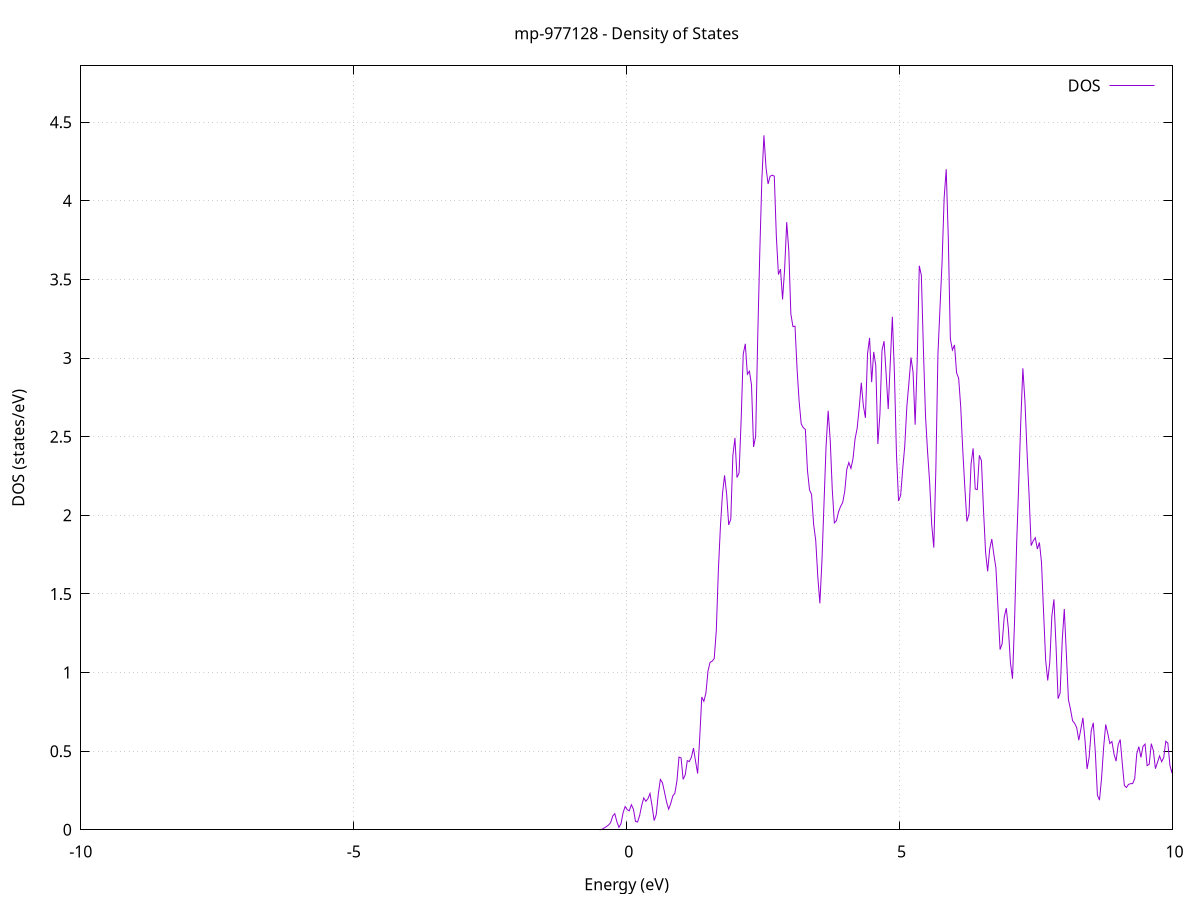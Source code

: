set title 'mp-977128 - Density of States'
set xlabel 'Energy (eV)'
set ylabel 'DOS (states/eV)'
set grid
set xrange [-10:10]
set yrange [0:4.858]
set xzeroaxis lt -1
set terminal png size 800,600
set output 'mp-977128_dos_gnuplot.png'
plot '-' using 1:2 with lines title 'DOS'
-40.328100 0.000000
-40.290200 0.000000
-40.252300 0.000000
-40.214300 0.000000
-40.176400 0.000000
-40.138400 0.000000
-40.100500 0.000000
-40.062500 0.000000
-40.024600 0.000000
-39.986600 0.000000
-39.948700 0.000000
-39.910700 0.000000
-39.872800 0.000000
-39.834800 0.000000
-39.796900 0.000000
-39.758900 0.000000
-39.721000 0.000000
-39.683000 0.000000
-39.645100 0.000000
-39.607100 0.000000
-39.569200 0.000000
-39.531200 0.000000
-39.493300 0.000000
-39.455300 0.000000
-39.417400 0.000000
-39.379400 0.000000
-39.341500 0.000000
-39.303600 0.000000
-39.265600 0.000000
-39.227700 0.000000
-39.189700 0.000000
-39.151800 0.000000
-39.113800 0.000000
-39.075900 0.000000
-39.037900 0.000000
-39.000000 0.000000
-38.962000 0.000000
-38.924100 0.000000
-38.886100 0.000000
-38.848200 0.000000
-38.810200 0.000000
-38.772300 0.000000
-38.734300 0.000000
-38.696400 0.000000
-38.658400 0.000000
-38.620500 0.000000
-38.582500 0.000000
-38.544600 0.000000
-38.506600 0.000000
-38.468700 0.000000
-38.430800 0.000000
-38.392800 0.000000
-38.354900 0.000000
-38.316900 0.000000
-38.279000 0.000000
-38.241000 0.000000
-38.203100 0.000000
-38.165100 0.000000
-38.127200 0.000000
-38.089200 0.000000
-38.051300 0.000000
-38.013300 0.000000
-37.975400 0.000000
-37.937400 0.000000
-37.899500 0.000000
-37.861500 0.000000
-37.823600 0.000000
-37.785600 0.000000
-37.747700 0.000000
-37.709700 0.000000
-37.671800 0.000000
-37.633800 0.000000
-37.595900 0.000000
-37.557900 0.000000
-37.520000 0.000000
-37.482100 0.000000
-37.444100 0.000000
-37.406200 0.000000
-37.368200 0.000000
-37.330300 0.000000
-37.292300 0.000000
-37.254400 0.000000
-37.216400 0.000000
-37.178500 0.000000
-37.140500 0.000000
-37.102600 0.000000
-37.064600 0.000000
-37.026700 0.000000
-36.988700 0.001200
-36.950800 0.039000
-36.912800 0.479600
-36.874900 2.514500
-36.836900 6.184300
-36.799000 7.840000
-36.761000 5.679000
-36.723100 2.653600
-36.685100 0.907100
-36.647200 0.980900
-36.609200 3.441600
-36.571300 7.719800
-36.533400 12.198600
-36.495400 14.821200
-36.457500 12.852900
-36.419500 10.636300
-36.381600 12.123600
-36.343600 12.743700
-36.305700 10.591800
-36.267700 9.021500
-36.229800 10.992700
-36.191800 16.582600
-36.153900 21.667100
-36.115900 22.594900
-36.078000 18.587000
-36.040000 10.055700
-36.002100 2.870000
-35.964100 0.367500
-35.926200 0.018900
-35.888200 0.000400
-35.850300 0.000000
-35.812300 0.000000
-35.774400 0.000000
-35.736400 0.000000
-35.698500 0.000000
-35.660600 0.000000
-35.622600 0.000000
-35.584700 0.000000
-35.546700 0.000000
-35.508800 0.000000
-35.470800 0.000000
-35.432900 0.000000
-35.394900 0.000000
-35.357000 0.000000
-35.319000 0.000000
-35.281100 0.000000
-35.243100 0.000000
-35.205200 0.000000
-35.167200 0.000000
-35.129300 0.000000
-35.091300 0.000000
-35.053400 0.000000
-35.015400 0.000000
-34.977500 0.000000
-34.939500 0.000000
-34.901600 0.000000
-34.863600 0.000000
-34.825700 0.000000
-34.787700 0.000000
-34.749800 0.000000
-34.711900 0.000000
-34.673900 0.000000
-34.636000 0.000000
-34.598000 0.000000
-34.560100 0.000000
-34.522100 0.000000
-34.484200 0.000000
-34.446200 0.000000
-34.408300 0.000000
-34.370300 0.000000
-34.332400 0.000000
-34.294400 0.000000
-34.256500 0.000000
-34.218500 0.000000
-34.180600 0.000000
-34.142600 0.000000
-34.104700 0.000000
-34.066700 0.000000
-34.028800 0.000000
-33.990800 0.000000
-33.952900 0.000000
-33.914900 0.000000
-33.877000 0.000000
-33.839000 0.000000
-33.801100 0.000000
-33.763200 0.000000
-33.725200 0.000000
-33.687300 0.000000
-33.649300 0.000000
-33.611400 0.000000
-33.573400 0.000000
-33.535500 0.000000
-33.497500 0.000000
-33.459600 0.000000
-33.421600 0.000000
-33.383700 0.000000
-33.345700 0.000000
-33.307800 0.000000
-33.269800 0.000000
-33.231900 0.000000
-33.193900 0.000000
-33.156000 0.000000
-33.118000 0.000000
-33.080100 0.000000
-33.042100 0.000000
-33.004200 0.000000
-32.966200 0.000000
-32.928300 0.000000
-32.890400 0.000000
-32.852400 0.000000
-32.814500 0.000000
-32.776500 0.000000
-32.738600 0.000000
-32.700600 0.000000
-32.662700 0.000000
-32.624700 0.000000
-32.586800 0.000000
-32.548800 0.000000
-32.510900 0.000000
-32.472900 0.000000
-32.435000 0.000000
-32.397000 0.000000
-32.359100 0.000000
-32.321100 0.000000
-32.283200 0.000000
-32.245200 0.000000
-32.207300 0.000000
-32.169300 0.000000
-32.131400 0.000000
-32.093400 0.000000
-32.055500 0.000000
-32.017500 0.000000
-31.979600 0.000000
-31.941700 0.000000
-31.903700 0.000000
-31.865800 0.000000
-31.827800 0.000000
-31.789900 0.000000
-31.751900 0.000000
-31.714000 0.000000
-31.676000 0.000000
-31.638100 0.000000
-31.600100 0.000000
-31.562200 0.000000
-31.524200 0.000000
-31.486300 0.000000
-31.448300 0.000000
-31.410400 0.000000
-31.372400 0.000000
-31.334500 0.000000
-31.296500 0.000000
-31.258600 0.000000
-31.220600 0.000000
-31.182700 0.000000
-31.144700 0.000000
-31.106800 0.000000
-31.068900 0.000000
-31.030900 0.000000
-30.993000 0.000000
-30.955000 0.000000
-30.917100 0.000000
-30.879100 0.000000
-30.841200 0.000000
-30.803200 0.000000
-30.765300 0.000000
-30.727300 0.000000
-30.689400 0.000000
-30.651400 0.000000
-30.613500 0.000000
-30.575500 0.000000
-30.537600 0.000000
-30.499600 0.000000
-30.461700 0.000000
-30.423700 0.000000
-30.385800 0.000000
-30.347800 0.000000
-30.309900 0.000000
-30.271900 0.000000
-30.234000 0.000000
-30.196000 0.000000
-30.158100 0.000000
-30.120200 0.000000
-30.082200 0.000000
-30.044300 0.000000
-30.006300 0.000000
-29.968400 0.000000
-29.930400 0.000000
-29.892500 0.000000
-29.854500 0.000000
-29.816600 0.000000
-29.778600 0.000000
-29.740700 0.000000
-29.702700 0.000000
-29.664800 0.000000
-29.626800 0.000000
-29.588900 0.000000
-29.550900 0.000000
-29.513000 0.000000
-29.475000 0.000000
-29.437100 0.000000
-29.399100 0.000000
-29.361200 0.000000
-29.323200 0.000000
-29.285300 0.000000
-29.247300 0.000000
-29.209400 0.000000
-29.171500 0.000000
-29.133500 0.000000
-29.095600 0.000000
-29.057600 0.000000
-29.019700 0.000000
-28.981700 0.000000
-28.943800 0.000000
-28.905800 0.000000
-28.867900 0.000000
-28.829900 0.000000
-28.792000 0.000000
-28.754000 0.000000
-28.716100 0.000000
-28.678100 0.000000
-28.640200 0.000000
-28.602200 0.000000
-28.564300 0.000000
-28.526300 0.000000
-28.488400 0.000000
-28.450400 0.000000
-28.412500 0.000000
-28.374500 0.000000
-28.336600 0.000000
-28.298700 0.000000
-28.260700 0.000000
-28.222800 0.000000
-28.184800 0.000000
-28.146900 0.000000
-28.108900 0.000000
-28.071000 0.000000
-28.033000 0.000000
-27.995100 0.000000
-27.957100 0.000000
-27.919200 0.000000
-27.881200 0.000000
-27.843300 0.000000
-27.805300 0.000000
-27.767400 0.000000
-27.729400 0.000000
-27.691500 0.000000
-27.653500 0.000000
-27.615600 0.000000
-27.577600 0.000000
-27.539700 0.000000
-27.501700 0.000000
-27.463800 0.000000
-27.425800 0.000000
-27.387900 0.000000
-27.350000 0.000000
-27.312000 0.000000
-27.274100 0.000000
-27.236100 0.000000
-27.198200 0.000000
-27.160200 0.000000
-27.122300 0.000000
-27.084300 0.000000
-27.046400 0.000000
-27.008400 0.000000
-26.970500 0.000000
-26.932500 0.000000
-26.894600 0.000000
-26.856600 0.000000
-26.818700 0.000000
-26.780700 0.000000
-26.742800 0.000000
-26.704800 0.000000
-26.666900 0.000000
-26.628900 0.000000
-26.591000 0.000000
-26.553000 0.000000
-26.515100 0.000000
-26.477100 0.000000
-26.439200 0.000000
-26.401300 0.000000
-26.363300 0.000000
-26.325400 0.000000
-26.287400 0.000000
-26.249500 0.000000
-26.211500 0.000000
-26.173600 0.000000
-26.135600 0.000000
-26.097700 0.000000
-26.059700 0.000000
-26.021800 0.000000
-25.983800 0.000000
-25.945900 0.000000
-25.907900 0.000000
-25.870000 0.000000
-25.832000 0.000000
-25.794100 0.000000
-25.756100 0.000000
-25.718200 0.000000
-25.680200 0.000000
-25.642300 0.000000
-25.604300 0.000000
-25.566400 0.000000
-25.528500 0.000000
-25.490500 0.000000
-25.452600 0.000000
-25.414600 0.000000
-25.376700 0.000000
-25.338700 0.000000
-25.300800 0.000000
-25.262800 0.000000
-25.224900 0.000000
-25.186900 0.000000
-25.149000 0.000000
-25.111000 0.000000
-25.073100 0.000000
-25.035100 0.000000
-24.997200 0.000000
-24.959200 0.000000
-24.921300 0.000000
-24.883300 0.000000
-24.845400 0.000000
-24.807400 0.000000
-24.769500 0.000000
-24.731500 0.000000
-24.693600 0.000000
-24.655600 0.000000
-24.617700 0.000000
-24.579800 0.000000
-24.541800 0.000000
-24.503900 0.000000
-24.465900 0.000000
-24.428000 0.000000
-24.390000 0.000000
-24.352100 0.000000
-24.314100 0.000000
-24.276200 0.000000
-24.238200 0.000000
-24.200300 0.000000
-24.162300 0.000000
-24.124400 0.000000
-24.086400 0.000000
-24.048500 0.000000
-24.010500 0.000000
-23.972600 0.000000
-23.934600 0.000000
-23.896700 0.000000
-23.858700 0.000000
-23.820800 0.000000
-23.782800 0.000000
-23.744900 0.000000
-23.706900 0.000000
-23.669000 0.000000
-23.631100 0.000000
-23.593100 0.000000
-23.555200 0.000000
-23.517200 0.000000
-23.479300 0.000000
-23.441300 0.000000
-23.403400 0.000000
-23.365400 0.000000
-23.327500 0.000000
-23.289500 0.000000
-23.251600 0.000000
-23.213600 0.000000
-23.175700 0.000000
-23.137700 0.000000
-23.099800 0.000000
-23.061800 0.000000
-23.023900 0.000000
-22.985900 0.000000
-22.948000 0.000000
-22.910000 0.000000
-22.872100 0.000000
-22.834100 0.000000
-22.796200 0.000000
-22.758300 0.000000
-22.720300 0.000000
-22.682400 0.000000
-22.644400 0.000000
-22.606500 0.000000
-22.568500 0.000000
-22.530600 0.000000
-22.492600 0.000000
-22.454700 0.000000
-22.416700 0.000000
-22.378800 0.000000
-22.340800 0.000000
-22.302900 0.000000
-22.264900 0.000000
-22.227000 0.000000
-22.189000 0.000000
-22.151100 0.000000
-22.113100 0.000000
-22.075200 0.000000
-22.037200 0.000000
-21.999300 0.000000
-21.961300 0.000000
-21.923400 0.000000
-21.885400 0.000000
-21.847500 0.000000
-21.809600 0.000000
-21.771600 0.000000
-21.733700 0.000000
-21.695700 0.000000
-21.657800 0.000000
-21.619800 0.000000
-21.581900 0.000000
-21.543900 0.000000
-21.506000 0.000000
-21.468000 0.000000
-21.430100 0.000000
-21.392100 0.000000
-21.354200 0.000000
-21.316200 0.000000
-21.278300 0.000000
-21.240300 0.000000
-21.202400 0.000000
-21.164400 0.000000
-21.126500 0.000000
-21.088500 0.000000
-21.050600 0.000000
-21.012600 0.000000
-20.974700 0.000000
-20.936700 0.000000
-20.898800 0.000000
-20.860900 0.000000
-20.822900 0.000000
-20.785000 0.000000
-20.747000 0.000000
-20.709100 0.000000
-20.671100 0.000000
-20.633200 0.000000
-20.595200 0.000000
-20.557300 0.000000
-20.519300 0.000000
-20.481400 0.000000
-20.443400 0.000000
-20.405500 0.000000
-20.367500 0.000000
-20.329600 0.000000
-20.291600 0.000000
-20.253700 0.000000
-20.215700 0.000000
-20.177800 0.000000
-20.139800 0.000000
-20.101900 0.000000
-20.063900 0.000000
-20.026000 0.000000
-19.988100 0.000000
-19.950100 0.000000
-19.912200 0.000000
-19.874200 0.000000
-19.836300 0.000000
-19.798300 0.000000
-19.760400 0.000000
-19.722400 0.000000
-19.684500 0.000000
-19.646500 0.000000
-19.608600 0.000000
-19.570600 0.000000
-19.532700 0.000000
-19.494700 0.000000
-19.456800 0.000000
-19.418800 0.000000
-19.380900 0.000000
-19.342900 0.000000
-19.305000 0.000000
-19.267000 0.000000
-19.229100 0.000000
-19.191100 0.000000
-19.153200 0.000000
-19.115200 0.000000
-19.077300 0.000000
-19.039400 0.000000
-19.001400 0.000000
-18.963500 0.000000
-18.925500 0.000000
-18.887600 0.000000
-18.849600 0.000000
-18.811700 0.000000
-18.773700 0.000000
-18.735800 0.000000
-18.697800 0.000000
-18.659900 0.000000
-18.621900 0.000000
-18.584000 0.000000
-18.546000 0.000000
-18.508100 0.000000
-18.470100 0.000000
-18.432200 0.000000
-18.394200 0.000000
-18.356300 0.000000
-18.318300 0.000000
-18.280400 0.000000
-18.242400 0.000000
-18.204500 0.000000
-18.166600 0.000000
-18.128600 0.000000
-18.090700 0.000000
-18.052700 0.000000
-18.014800 0.000000
-17.976800 0.000000
-17.938900 0.000000
-17.900900 0.000000
-17.863000 0.000000
-17.825000 0.000000
-17.787100 0.000000
-17.749100 0.000000
-17.711200 0.000000
-17.673200 0.000000
-17.635300 0.000000
-17.597300 0.000000
-17.559400 0.000000
-17.521400 0.000000
-17.483500 0.000000
-17.445500 0.000000
-17.407600 0.000000
-17.369600 0.000000
-17.331700 0.000000
-17.293700 0.000000
-17.255800 0.000000
-17.217900 0.000000
-17.179900 0.000000
-17.142000 0.000000
-17.104000 0.000000
-17.066100 0.000000
-17.028100 0.000000
-16.990200 0.000000
-16.952200 0.000000
-16.914300 0.000000
-16.876300 0.000000
-16.838400 0.000000
-16.800400 0.000000
-16.762500 0.000000
-16.724500 0.002400
-16.686600 0.111000
-16.648600 1.833900
-16.610700 11.373100
-16.572700 27.537300
-16.534800 26.545500
-16.496800 10.101300
-16.458900 1.470900
-16.420900 0.078700
-16.383000 0.001500
-16.345000 0.000000
-16.307100 0.000000
-16.269200 0.000000
-16.231200 0.000000
-16.193300 0.000000
-16.155300 0.000000
-16.117400 0.000000
-16.079400 0.000000
-16.041500 0.000000
-16.003500 0.000000
-15.965600 0.000000
-15.927600 0.000000
-15.889700 0.000000
-15.851700 0.000000
-15.813800 0.000000
-15.775800 0.000000
-15.737900 0.000000
-15.699900 0.000000
-15.662000 0.000000
-15.624000 0.000000
-15.586100 0.000000
-15.548100 0.000000
-15.510200 0.000000
-15.472200 0.000000
-15.434300 0.000000
-15.396400 0.000000
-15.358400 0.000000
-15.320500 0.000000
-15.282500 0.000000
-15.244600 0.000000
-15.206600 0.000000
-15.168700 0.000000
-15.130700 0.000000
-15.092800 0.000000
-15.054800 0.000000
-15.016900 0.000000
-14.978900 0.000000
-14.941000 0.000000
-14.903000 0.000000
-14.865100 0.000000
-14.827100 0.000000
-14.789200 0.000000
-14.751200 0.000000
-14.713300 0.000000
-14.675300 0.000000
-14.637400 0.000000
-14.599400 0.000000
-14.561500 0.000000
-14.523500 0.000000
-14.485600 0.000000
-14.447700 0.000000
-14.409700 0.000000
-14.371800 0.000000
-14.333800 0.000000
-14.295900 0.000000
-14.257900 0.000000
-14.220000 0.000000
-14.182000 0.000000
-14.144100 0.000000
-14.106100 0.000000
-14.068200 0.000000
-14.030200 0.000000
-13.992300 0.000000
-13.954300 0.000000
-13.916400 0.000000
-13.878400 0.000000
-13.840500 0.000000
-13.802500 0.000000
-13.764600 0.000000
-13.726600 0.000000
-13.688700 0.000000
-13.650700 0.000000
-13.612800 0.000000
-13.574800 0.000000
-13.536900 0.000000
-13.499000 0.000000
-13.461000 0.000000
-13.423100 0.000000
-13.385100 0.000000
-13.347200 0.000000
-13.309200 0.000000
-13.271300 0.000000
-13.233300 0.000000
-13.195400 0.000000
-13.157400 0.000000
-13.119500 0.000000
-13.081500 0.000000
-13.043600 0.000000
-13.005600 0.000000
-12.967700 0.000000
-12.929700 0.000000
-12.891800 0.000000
-12.853800 0.000000
-12.815900 0.000000
-12.777900 0.000000
-12.740000 0.000000
-12.702000 0.000000
-12.664100 0.000000
-12.626200 0.000000
-12.588200 0.000000
-12.550300 0.000000
-12.512300 0.000000
-12.474400 0.000000
-12.436400 0.000000
-12.398500 0.000000
-12.360500 0.000000
-12.322600 0.000000
-12.284600 0.000000
-12.246700 0.000000
-12.208700 0.000000
-12.170800 0.000000
-12.132800 0.000000
-12.094900 0.000000
-12.056900 0.000000
-12.019000 0.000000
-11.981000 0.000000
-11.943100 0.000000
-11.905100 0.000000
-11.867200 0.000000
-11.829200 0.000000
-11.791300 0.000000
-11.753300 0.000000
-11.715400 0.000000
-11.677500 0.000000
-11.639500 0.000000
-11.601600 0.000000
-11.563600 0.000000
-11.525700 0.000000
-11.487700 0.000000
-11.449800 0.000000
-11.411800 0.000000
-11.373900 0.000000
-11.335900 0.000000
-11.298000 0.000000
-11.260000 0.000000
-11.222100 0.000000
-11.184100 0.000000
-11.146200 0.000000
-11.108200 0.000000
-11.070300 0.000000
-11.032300 0.000000
-10.994400 0.000000
-10.956400 0.000000
-10.918500 0.000000
-10.880500 0.000000
-10.842600 0.000000
-10.804600 0.000000
-10.766700 0.000000
-10.728800 0.000000
-10.690800 0.000000
-10.652900 0.000000
-10.614900 0.000000
-10.577000 0.000000
-10.539000 0.000000
-10.501100 0.000000
-10.463100 0.000000
-10.425200 0.000000
-10.387200 0.000000
-10.349300 0.000000
-10.311300 0.000000
-10.273400 0.000000
-10.235400 0.000000
-10.197500 0.000000
-10.159500 0.000000
-10.121600 0.000000
-10.083600 0.000000
-10.045700 0.000000
-10.007700 0.000000
-9.969800 0.000000
-9.931800 0.000000
-9.893900 0.000000
-9.856000 0.000000
-9.818000 0.000000
-9.780100 0.000000
-9.742100 0.000000
-9.704200 0.000000
-9.666200 0.000000
-9.628300 0.000000
-9.590300 0.000000
-9.552400 0.000000
-9.514400 0.000000
-9.476500 0.000000
-9.438500 0.000000
-9.400600 0.000000
-9.362600 0.000000
-9.324700 0.000000
-9.286700 0.000000
-9.248800 0.000000
-9.210800 0.000000
-9.172900 0.000000
-9.134900 0.000000
-9.097000 0.000000
-9.059000 0.000000
-9.021100 0.000000
-8.983100 0.000000
-8.945200 0.000000
-8.907300 0.000000
-8.869300 0.000000
-8.831400 0.000000
-8.793400 0.000000
-8.755500 0.000000
-8.717500 0.000000
-8.679600 0.000000
-8.641600 0.000000
-8.603700 0.000000
-8.565700 0.000000
-8.527800 0.000000
-8.489800 0.000000
-8.451900 0.000000
-8.413900 0.000000
-8.376000 0.000000
-8.338000 0.000000
-8.300100 0.000000
-8.262100 0.000000
-8.224200 0.000000
-8.186200 0.000000
-8.148300 0.000000
-8.110300 0.000000
-8.072400 0.000000
-8.034400 0.000000
-7.996500 0.000000
-7.958600 0.000000
-7.920600 0.000000
-7.882700 0.000000
-7.844700 0.000000
-7.806800 0.000000
-7.768800 0.000000
-7.730900 0.000000
-7.692900 0.000000
-7.655000 0.000000
-7.617000 0.000000
-7.579100 0.000000
-7.541100 0.000000
-7.503200 0.000000
-7.465200 0.000000
-7.427300 0.000000
-7.389300 0.000000
-7.351400 0.000000
-7.313400 0.000000
-7.275500 0.000000
-7.237500 0.000000
-7.199600 0.000000
-7.161600 0.000000
-7.123700 0.000000
-7.085800 0.000000
-7.047800 0.000000
-7.009900 0.000000
-6.971900 0.000000
-6.934000 0.000000
-6.896000 0.000000
-6.858100 0.000000
-6.820100 0.000000
-6.782200 0.000000
-6.744200 0.000000
-6.706300 0.000000
-6.668300 0.000000
-6.630400 0.000000
-6.592400 0.000000
-6.554500 0.000000
-6.516500 0.000000
-6.478600 0.000000
-6.440600 0.000000
-6.402700 0.000000
-6.364700 0.000000
-6.326800 0.000000
-6.288800 0.000000
-6.250900 0.000000
-6.212900 0.000000
-6.175000 0.000000
-6.137100 0.000000
-6.099100 0.000000
-6.061200 0.000000
-6.023200 0.000000
-5.985300 0.000000
-5.947300 0.000000
-5.909400 0.000000
-5.871400 0.000000
-5.833500 0.000000
-5.795500 0.000000
-5.757600 0.000000
-5.719600 0.000000
-5.681700 0.000000
-5.643700 0.000000
-5.605800 0.000000
-5.567800 0.000000
-5.529900 0.000000
-5.491900 0.000000
-5.454000 0.000000
-5.416000 0.000000
-5.378100 0.000000
-5.340100 0.000000
-5.302200 0.000000
-5.264300 0.000000
-5.226300 0.000000
-5.188400 0.000000
-5.150400 0.000000
-5.112500 0.000000
-5.074500 0.000000
-5.036600 0.000000
-4.998600 0.000000
-4.960700 0.000000
-4.922700 0.000000
-4.884800 0.000000
-4.846800 0.000000
-4.808900 0.000000
-4.770900 0.000000
-4.733000 0.000000
-4.695000 0.000000
-4.657100 0.000000
-4.619100 0.000000
-4.581200 0.000000
-4.543200 0.000000
-4.505300 0.000000
-4.467300 0.000000
-4.429400 0.000000
-4.391400 0.000000
-4.353500 0.000000
-4.315600 0.000000
-4.277600 0.000000
-4.239700 0.000000
-4.201700 0.000000
-4.163800 0.000000
-4.125800 0.000000
-4.087900 0.000000
-4.049900 0.000000
-4.012000 0.000000
-3.974000 0.000000
-3.936100 0.000000
-3.898100 0.000000
-3.860200 0.000000
-3.822200 0.000000
-3.784300 0.000000
-3.746300 0.000000
-3.708400 0.000000
-3.670400 0.000000
-3.632500 0.000000
-3.594500 0.000000
-3.556600 0.000000
-3.518600 0.000000
-3.480700 0.000000
-3.442700 0.000000
-3.404800 0.000000
-3.366900 0.000000
-3.328900 0.000000
-3.291000 0.000000
-3.253000 0.000000
-3.215100 0.000000
-3.177100 0.000000
-3.139200 0.000000
-3.101200 0.000000
-3.063300 0.000000
-3.025300 0.000000
-2.987400 0.000000
-2.949400 0.000000
-2.911500 0.000000
-2.873500 0.000000
-2.835600 0.000000
-2.797600 0.000000
-2.759700 0.000000
-2.721700 0.000000
-2.683800 0.000000
-2.645800 0.000000
-2.607900 0.000000
-2.569900 0.000000
-2.532000 0.000000
-2.494100 0.000000
-2.456100 0.000000
-2.418200 0.000000
-2.380200 0.000000
-2.342300 0.000000
-2.304300 0.000000
-2.266400 0.000000
-2.228400 0.000000
-2.190500 0.000000
-2.152500 0.000000
-2.114600 0.000000
-2.076600 0.000000
-2.038700 0.000000
-2.000700 0.000000
-1.962800 0.000000
-1.924800 0.000000
-1.886900 0.000000
-1.848900 0.000000
-1.811000 0.000000
-1.773000 0.000000
-1.735100 0.000000
-1.697100 0.000000
-1.659200 0.000000
-1.621200 0.000000
-1.583300 0.000000
-1.545400 0.000000
-1.507400 0.000000
-1.469500 0.000000
-1.431500 0.000000
-1.393600 0.000000
-1.355600 0.000000
-1.317700 0.000000
-1.279700 0.000000
-1.241800 0.000000
-1.203800 0.000000
-1.165900 0.000000
-1.127900 0.000000
-1.090000 0.000000
-1.052000 0.000000
-1.014100 0.000000
-0.976100 0.000000
-0.938200 0.000000
-0.900200 0.000000
-0.862300 0.000000
-0.824300 0.000000
-0.786400 0.000000
-0.748400 0.000000
-0.710500 0.000000
-0.672500 0.000000
-0.634600 0.000000
-0.596700 0.000000
-0.558700 0.000000
-0.520800 0.000000
-0.482800 0.000500
-0.444900 0.004000
-0.406900 0.012500
-0.369000 0.021000
-0.331000 0.030500
-0.293100 0.045800
-0.255100 0.087100
-0.217200 0.102400
-0.179200 0.051500
-0.141300 0.015600
-0.103300 0.038600
-0.065400 0.108100
-0.027400 0.147900
0.010500 0.127800
0.048500 0.120700
0.086400 0.159200
0.124400 0.130900
0.162300 0.053500
0.200300 0.049400
0.238200 0.090600
0.276100 0.155500
0.314100 0.202600
0.352000 0.181100
0.390000 0.197600
0.427900 0.231000
0.465900 0.151500
0.503800 0.058800
0.541800 0.095900
0.579700 0.226800
0.617700 0.320000
0.655600 0.299200
0.693600 0.239200
0.731500 0.176700
0.769500 0.131000
0.807400 0.166500
0.845400 0.215200
0.883300 0.231700
0.921300 0.310700
0.959200 0.462200
0.997200 0.456700
1.035100 0.320400
1.073100 0.349300
1.111000 0.439700
1.149000 0.434000
1.186900 0.462000
1.224800 0.519400
1.262800 0.435100
1.300700 0.357800
1.338700 0.584000
1.376600 0.844400
1.414600 0.816700
1.452500 0.870000
1.490500 1.010300
1.528400 1.064500
1.566400 1.072100
1.604300 1.088600
1.642300 1.265700
1.680200 1.648900
1.718200 1.930100
1.756100 2.139300
1.794100 2.253500
1.832000 2.134000
1.870000 1.938800
1.907900 1.974800
1.945900 2.379700
1.983800 2.492000
2.021800 2.239700
2.059700 2.270000
2.097700 2.605200
2.135600 3.023700
2.173500 3.090600
2.211500 2.896900
2.249400 2.916400
2.287400 2.828700
2.325300 2.434800
2.363300 2.501200
2.401200 3.128900
2.439200 3.673000
2.477100 4.133600
2.515100 4.416000
2.553000 4.211800
2.591000 4.107000
2.628900 4.156100
2.666900 4.162900
2.704800 4.157100
2.742800 3.771200
2.780700 3.531200
2.818700 3.565300
2.856600 3.372700
2.894600 3.568400
2.932500 3.864300
2.970500 3.684000
3.008400 3.280400
3.046300 3.200100
3.084300 3.202800
3.122200 2.929600
3.160200 2.723000
3.198100 2.581300
3.236100 2.557000
3.274000 2.546000
3.312000 2.287700
3.349900 2.161900
3.387900 2.132800
3.425800 1.941700
3.463800 1.841100
3.501700 1.610800
3.539700 1.439800
3.577600 1.707400
3.615600 2.075100
3.653500 2.439900
3.691500 2.664700
3.729400 2.478400
3.767400 2.161000
3.805300 1.951600
3.843300 1.966000
3.881200 2.020900
3.919200 2.055900
3.957100 2.080100
3.995000 2.150900
4.033000 2.292000
4.070900 2.335900
4.108900 2.298000
4.146800 2.359400
4.184800 2.485300
4.222700 2.552700
4.260700 2.684100
4.298600 2.843000
4.336600 2.696700
4.374500 2.619300
4.412500 3.025400
4.450400 3.128000
4.488400 2.846400
4.526300 3.039200
4.564300 2.951100
4.602200 2.453600
4.640200 2.643600
4.678100 3.049400
4.716100 3.107100
4.754000 2.896000
4.792000 2.676100
4.829900 2.972400
4.867800 3.262100
4.905800 2.900400
4.943700 2.381600
4.981700 2.091000
5.019600 2.126100
5.057600 2.293800
5.095500 2.442900
5.133500 2.692300
5.171400 2.843400
5.209400 3.003700
5.247300 2.909700
5.285300 2.576300
5.323200 2.982900
5.361200 3.587000
5.399100 3.525900
5.437100 3.050300
5.475000 2.632700
5.513000 2.403800
5.550900 2.210200
5.588900 1.939900
5.626800 1.794300
5.664800 2.294400
5.702700 3.022800
5.740700 3.320200
5.778600 3.608800
5.816500 4.017200
5.854500 4.200800
5.892400 3.765200
5.930400 3.120500
5.968300 3.050600
6.006300 3.083300
6.044200 2.906000
6.082200 2.872000
6.120100 2.691200
6.158100 2.411300
6.196000 2.173900
6.234000 1.960400
6.271900 2.008500
6.309900 2.328300
6.347800 2.425500
6.385800 2.167000
6.423700 2.163500
6.461700 2.381100
6.499600 2.347400
6.537600 2.033800
6.575500 1.765800
6.613500 1.643400
6.651400 1.785900
6.689400 1.848800
6.727300 1.749800
6.765200 1.664900
6.803200 1.410500
6.841100 1.146100
6.879100 1.183300
6.917000 1.352400
6.955000 1.409200
6.992900 1.279300
7.030900 1.063800
7.068800 0.960800
7.106800 1.328700
7.144700 1.818200
7.182700 2.196400
7.220600 2.596000
7.258600 2.934900
7.296500 2.727100
7.334500 2.408400
7.372400 2.129300
7.410400 1.807000
7.448300 1.837400
7.486300 1.857500
7.524200 1.785400
7.562200 1.827100
7.600100 1.700500
7.638000 1.384000
7.676000 1.080300
7.713900 0.949300
7.751900 1.064600
7.789800 1.358700
7.827800 1.465300
7.865700 1.174600
7.903700 0.833600
7.941600 0.870200
7.979600 1.202300
8.017500 1.404000
8.055500 1.118100
8.093400 0.828000
8.131400 0.766300
8.169300 0.693500
8.207300 0.676700
8.245200 0.649400
8.283200 0.569700
8.321100 0.639600
8.359100 0.712300
8.397000 0.569500
8.435000 0.386200
8.472900 0.460500
8.510900 0.630300
8.548800 0.680400
8.586700 0.489800
8.624700 0.219900
8.662600 0.188600
8.700600 0.328300
8.738500 0.525000
8.776500 0.669400
8.814400 0.612400
8.852400 0.548300
8.890300 0.561400
8.928300 0.481800
8.966200 0.436200
9.004200 0.539800
9.042100 0.574100
9.080100 0.422000
9.118000 0.281600
9.156000 0.268700
9.193900 0.288700
9.231900 0.293200
9.269800 0.293400
9.307800 0.325300
9.345700 0.484100
9.383700 0.528500
9.421600 0.460000
9.459600 0.530100
9.497500 0.544800
9.535400 0.407900
9.573400 0.416600
9.611300 0.547800
9.649300 0.503500
9.687200 0.388700
9.725200 0.428800
9.763100 0.469600
9.801100 0.433100
9.839000 0.458700
9.877000 0.562800
9.914900 0.550900
9.952900 0.409500
9.990800 0.360200
10.028800 0.486400
10.066700 0.509400
10.104700 0.330800
10.142600 0.255600
10.180600 0.274400
10.218500 0.346600
10.256500 0.567300
10.294400 0.817900
10.332400 0.803600
10.370300 0.680300
10.408200 0.767100
10.446200 0.861300
10.484100 0.734300
10.522100 0.532200
10.560000 0.432600
10.598000 0.477000
10.635900 0.567900
10.673900 0.582400
10.711800 0.449700
10.749800 0.471000
10.787700 0.733000
10.825700 0.700800
10.863600 0.508200
10.901600 0.644900
10.939500 0.871200
10.977500 0.814600
11.015400 0.518400
11.053400 0.400400
11.091300 0.448200
11.129300 0.416500
11.167200 0.326900
11.205200 0.288300
11.243100 0.254400
11.281100 0.272000
11.319000 0.356400
11.356900 0.367700
11.394900 0.340300
11.432800 0.368600
11.470800 0.456700
11.508700 0.597100
11.546700 0.557300
11.584600 0.391800
11.622600 0.246400
11.660500 0.124200
11.698500 0.118300
11.736400 0.251100
11.774400 0.372900
11.812300 0.399700
11.850300 0.372100
11.888200 0.301500
11.926200 0.236000
11.964100 0.345800
12.002100 0.558900
12.040000 0.437400
12.078000 0.224300
12.115900 0.237900
12.153900 0.216600
12.191800 0.125000
12.229800 0.118000
12.267700 0.207500
12.305600 0.275800
12.343600 0.315600
12.381500 0.278500
12.419500 0.243200
12.457400 0.278500
12.495400 0.281100
12.533300 0.311100
12.571300 0.422800
12.609200 0.438600
12.647200 0.315000
12.685100 0.368500
12.723100 0.497100
12.761000 0.419600
12.799000 0.293500
12.836900 0.164700
12.874900 0.153900
12.912800 0.252100
12.950800 0.273500
12.988700 0.238000
13.026700 0.306700
13.064600 0.438300
13.102600 0.472600
13.140500 0.408400
13.178400 0.301000
13.216400 0.393700
13.254300 0.592300
13.292300 0.640700
13.330200 0.534000
13.368200 0.422700
13.406100 0.359600
13.444100 0.256900
13.482000 0.300000
13.520000 0.421000
13.557900 0.338000
13.595900 0.325800
13.633800 0.408300
13.671800 0.381100
13.709700 0.294700
13.747700 0.235200
13.785600 0.319900
13.823600 0.549900
13.861500 0.699200
13.899500 0.713700
13.937400 0.705800
13.975400 0.613100
14.013300 0.570600
14.051300 0.666800
14.089200 0.796900
14.127100 0.801900
14.165100 0.706700
14.203000 0.533100
14.241000 0.397300
14.278900 0.485700
14.316900 0.747600
14.354800 0.760500
14.392800 0.456300
14.430700 0.423300
14.468700 0.687000
14.506600 0.944700
14.544600 0.879800
14.582500 0.714300
14.620500 0.705100
14.658400 0.756200
14.696400 0.634600
14.734300 0.395600
14.772300 0.333800
14.810200 0.455900
14.848200 0.578100
14.886100 0.620400
14.924100 0.604200
14.962000 0.480200
15.000000 0.468800
15.037900 0.575600
15.075800 0.606500
15.113800 0.647500
15.151700 0.714600
15.189700 0.676800
15.227600 0.654300
15.265600 0.718800
15.303500 0.623300
15.341500 0.472000
15.379400 0.539300
15.417400 0.672500
15.455300 0.664300
15.493300 0.661000
15.531200 0.739600
15.569200 0.755300
15.607100 0.662100
15.645100 0.494200
15.683000 0.305600
15.721000 0.319800
15.758900 0.589200
15.796900 0.789500
15.834800 0.666400
15.872800 0.496700
15.910700 0.635600
15.948600 0.857100
15.986600 0.829200
16.024500 0.712500
16.062500 0.685200
16.100400 0.768800
16.138400 0.767500
16.176300 0.479500
16.214300 0.280100
16.252200 0.354500
16.290200 0.516000
16.328100 0.687700
16.366100 0.667800
16.404000 0.467400
16.442000 0.423600
16.479900 0.554000
16.517900 0.791500
16.555800 1.010700
16.593800 1.119300
16.631700 1.022900
16.669700 0.881500
16.707600 0.739800
16.745600 0.500400
16.783500 0.487400
16.821500 0.817600
16.859400 0.981400
16.897300 0.775700
16.935300 0.666300
16.973200 0.831800
17.011200 0.956500
17.049100 0.767100
17.087100 0.545100
17.125000 0.433800
17.163000 0.524600
17.200900 0.797300
17.238900 0.995800
17.276800 0.940200
17.314800 0.755000
17.352700 0.716500
17.390700 0.867200
17.428600 0.945600
17.466600 0.888400
17.504500 0.818100
17.542500 0.619300
17.580400 0.559600
17.618400 0.838500
17.656300 0.912100
17.694300 0.747700
17.732200 0.641900
17.770100 0.624700
17.808100 0.682600
17.846000 0.787900
17.884000 0.941700
17.921900 1.039700
17.959900 0.887800
17.997800 0.642400
18.035800 0.588600
18.073700 0.657300
18.111700 0.758400
18.149600 0.955900
18.187600 1.072900
18.225500 0.979900
18.263500 0.796100
18.301400 0.740300
18.339400 0.869700
18.377300 1.010300
18.415300 1.084000
18.453200 1.119600
18.491200 1.129200
18.529100 1.054300
18.567100 0.923000
18.605000 0.789600
18.643000 0.819800
18.680900 0.924700
18.718800 1.051100
18.756800 1.184000
18.794700 1.267100
18.832700 1.169900
18.870600 0.969900
18.908600 0.951200
18.946500 1.028600
18.984500 1.009500
19.022400 1.133000
19.060400 1.340100
19.098300 1.130700
19.136300 0.744400
19.174200 0.616500
19.212200 0.645100
19.250100 0.838900
19.288100 1.121900
19.326000 1.188800
19.364000 1.185300
19.401900 1.091300
19.439900 0.956400
19.477800 1.000500
19.515800 1.114600
19.553700 1.093100
19.591700 0.923300
19.629600 0.811500
19.667500 0.858200
19.705500 0.913300
19.743400 1.004900
19.781400 0.993400
19.819300 0.961500
19.857300 1.094500
19.895200 1.231200
19.933200 1.268000
19.971100 1.263000
20.009100 1.184000
20.047000 1.127400
20.085000 1.182900
20.122900 1.092000
20.160900 0.794500
20.198800 0.680000
20.236800 0.949800
20.274700 1.193200
20.312700 1.194500
20.350600 1.241200
20.388600 1.280900
20.426500 1.360600
20.464500 1.463800
20.502400 1.530900
20.540300 1.515400
20.578300 1.558800
20.616200 1.607000
20.654200 1.537700
20.692100 1.434500
20.730100 1.328500
20.768000 1.589700
20.806000 1.717000
20.843900 1.392000
20.881900 1.321500
20.919800 1.452600
20.957800 1.507000
20.995700 1.359400
21.033700 1.089900
21.071600 1.022300
21.109600 1.016700
21.147500 0.980000
21.185500 1.013900
21.223400 1.049100
21.261400 1.099800
21.299300 1.218700
21.337300 1.251800
21.375200 1.439600
21.413200 1.471000
21.451100 1.095000
21.489000 0.870600
21.527000 0.867600
21.564900 0.939500
21.602900 0.933600
21.640800 0.965500
21.678800 0.883200
21.716700 0.535600
21.754700 0.380300
21.792600 0.442000
21.830600 0.522900
21.868500 0.465800
21.906500 0.379400
21.944400 0.444300
21.982400 0.646500
22.020300 0.768500
22.058300 0.850600
22.096200 0.951700
22.134200 0.913300
22.172100 0.853100
22.210100 0.712000
22.248000 0.638000
22.286000 0.925000
22.323900 1.317700
22.361900 1.420400
22.399800 1.461600
22.437700 1.718500
22.475700 1.652300
22.513600 1.236400
22.551600 1.061300
22.589500 1.196600
22.627500 1.324800
22.665400 1.513000
22.703400 1.923000
22.741300 1.923700
22.779300 1.677600
22.817200 1.495400
22.855200 1.426000
22.893100 1.331000
22.931100 1.253700
22.969000 1.398400
23.007000 1.385800
23.044900 1.195100
23.082900 1.157800
23.120800 1.177800
23.158800 1.176700
23.196700 1.144700
23.234700 1.125400
23.272600 1.123000
23.310500 1.104900
23.348500 1.143300
23.386400 1.210600
23.424400 1.270400
23.462300 1.207100
23.500300 1.200000
23.538200 1.466300
23.576200 1.541600
23.614100 1.274300
23.652100 1.211700
23.690000 1.345600
23.728000 1.476700
23.765900 1.424300
23.803900 1.333800
23.841800 1.130700
23.879800 0.864500
23.917700 0.940400
23.955700 1.148600
23.993600 1.182400
24.031600 1.178100
24.069500 1.146100
24.107500 1.120900
24.145400 1.081700
24.183400 1.103900
24.221300 1.180400
24.259200 1.071900
24.297200 0.944800
24.335100 0.931900
24.373100 0.867200
24.411000 0.875900
24.449000 0.987100
24.486900 0.887600
24.524900 0.802500
24.562800 0.896200
24.600800 1.003700
24.638700 0.963200
24.676700 0.756000
24.714600 0.607800
24.752600 0.637400
24.790500 0.765900
24.828500 0.789700
24.866400 0.775400
24.904400 0.837000
24.942300 0.834600
24.980300 0.674700
25.018200 0.706600
25.056200 0.825600
25.094100 0.678500
25.132100 0.516600
25.170000 0.525700
25.207900 0.589200
25.245900 0.676300
25.283800 0.740200
25.321800 0.838800
25.359700 0.931500
25.397700 0.836200
25.435600 0.611100
25.473600 0.523000
25.511500 0.698700
25.549500 0.773200
25.587400 0.779500
25.625400 0.941500
25.663300 1.014600
25.701300 0.885900
25.739200 0.814400
25.777200 0.872200
25.815100 0.904500
25.853100 0.929500
25.891000 1.146100
25.929000 1.255500
25.966900 1.032800
26.004900 0.829000
26.042800 0.780300
26.080700 0.935200
26.118700 1.123900
26.156600 0.997900
26.194600 0.892900
26.232500 1.134500
26.270500 1.266100
26.308400 1.228400
26.346400 1.418300
26.384300 1.563400
26.422300 1.489700
26.460200 1.386600
26.498200 1.337400
26.536100 1.348300
26.574100 1.238500
26.612000 1.265800
26.650000 1.693300
26.687900 2.098000
26.725900 1.969800
26.763800 1.557300
26.801800 1.337000
26.839700 1.312000
26.877700 1.193200
26.915600 0.977400
26.953600 0.916200
26.991500 0.966800
27.029400 1.171100
27.067400 1.362100
27.105300 1.460500
27.143300 1.476600
27.181200 1.396600
27.219200 1.324600
27.257100 1.524800
27.295100 1.540300
27.333000 1.235500
27.371000 1.039100
27.408900 1.009200
27.446900 1.184700
27.484800 1.326400
27.522800 1.297700
27.560700 1.452200
27.598700 1.431900
27.636600 1.083800
27.674600 0.826300
27.712500 0.808400
27.750500 0.904300
27.788400 0.999900
27.826400 1.174000
27.864300 1.375400
27.902300 1.338800
27.940200 1.096100
27.978100 0.908200
28.016100 0.876500
28.054000 1.150200
28.092000 1.448300
28.129900 1.411800
28.167900 1.348700
28.205800 1.449100
28.243800 1.488500
28.281700 1.361100
28.319700 1.254700
28.357600 1.270700
28.395600 1.154600
28.433500 1.043600
28.471500 1.135300
28.509400 1.258900
28.547400 1.288300
28.585300 1.183900
28.623300 1.206200
28.661200 1.298400
28.699200 1.342900
28.737100 1.281900
28.775100 1.027800
28.813000 0.817500
28.850900 0.759600
28.888900 0.966800
28.926800 1.318600
28.964800 1.438300
29.002700 1.602100
29.040700 1.940100
29.078600 1.920800
29.116600 1.541900
29.154500 1.299200
29.192500 1.344400
29.230400 1.494900
29.268400 1.433000
29.306300 1.204800
29.344300 1.170800
29.382200 1.129700
29.420200 0.856500
29.458100 0.696400
29.496100 0.776900
29.534000 0.784400
29.572000 0.838200
29.609900 1.057500
29.647900 1.141800
29.685800 1.032800
29.723800 0.836700
29.761700 0.738000
29.799600 0.841600
29.837600 0.886400
29.875500 0.825700
29.913500 0.858000
29.951400 0.999700
29.989400 1.062100
30.027300 0.951600
30.065300 0.868100
30.103200 0.792800
30.141200 0.638400
30.179100 0.585800
30.217100 0.725500
30.255000 0.861700
30.293000 0.894300
30.330900 0.900200
30.368900 0.843400
30.406800 0.614700
30.444800 0.498500
30.482700 0.565700
30.520700 0.703300
30.558600 0.885200
30.596600 0.949000
30.634500 0.748000
30.672400 0.616000
30.710400 0.717600
30.748300 0.863700
30.786300 0.742900
30.824200 0.551200
30.862200 0.442800
30.900100 0.360300
30.938100 0.287100
30.976000 0.298500
31.014000 0.529800
31.051900 0.835300
31.089900 0.858400
31.127800 0.620200
31.165800 0.513400
31.203700 0.539200
31.241700 0.449800
31.279600 0.417200
31.317600 0.505500
31.355500 0.455500
31.393500 0.336600
31.431400 0.301900
31.469400 0.330100
31.507300 0.322400
31.545300 0.295200
31.583200 0.267600
31.621100 0.219900
31.659100 0.190000
31.697000 0.175700
31.735000 0.189000
31.772900 0.172400
31.810900 0.109100
31.848800 0.057200
31.886800 0.084600
31.924700 0.093600
31.962700 0.046100
32.000600 0.054300
32.038600 0.098500
32.076500 0.069200
32.114500 0.017000
32.152400 0.001400
32.190400 0.000000
32.228300 0.000000
32.266300 0.000000
32.304200 0.000000
32.342200 0.000000
32.380100 0.000000
32.418100 0.000000
32.456000 0.000000
32.494000 0.000000
32.531900 0.000000
32.569800 0.000000
32.607800 0.000000
32.645700 0.000000
32.683700 0.000000
32.721600 0.000000
32.759600 0.000000
32.797500 0.000000
32.835500 0.000000
32.873400 0.000000
32.911400 0.000000
32.949300 0.000000
32.987300 0.000000
33.025200 0.000000
33.063200 0.000000
33.101100 0.000000
33.139100 0.000000
33.177000 0.000000
33.215000 0.000000
33.252900 0.000000
33.290900 0.000000
33.328800 0.000000
33.366800 0.000000
33.404700 0.000000
33.442600 0.000000
33.480600 0.000000
33.518500 0.000000
33.556500 0.000000
33.594400 0.000000
33.632400 0.000000
33.670300 0.000000
33.708300 0.000000
33.746200 0.000000
33.784200 0.000000
33.822100 0.000000
33.860100 0.000000
33.898000 0.000000
33.936000 0.000000
33.973900 0.000000
34.011900 0.000000
34.049800 0.000000
34.087800 0.000000
34.125700 0.000000
34.163700 0.000000
34.201600 0.000000
34.239600 0.000000
34.277500 0.000000
34.315500 0.000000
34.353400 0.000000
34.391300 0.000000
34.429300 0.000000
34.467200 0.000000
34.505200 0.000000
34.543100 0.000000
34.581100 0.000000
34.619000 0.000000
34.657000 0.000000
34.694900 0.000000
34.732900 0.000000
34.770800 0.000000
34.808800 0.000000
34.846700 0.000000
34.884700 0.000000
34.922600 0.000000
34.960600 0.000000
34.998500 0.000000
35.036500 0.000000
35.074400 0.000000
35.112400 0.000000
35.150300 0.000000
35.188300 0.000000
35.226200 0.000000
35.264200 0.000000
35.302100 0.000000
35.340000 0.000000
35.378000 0.000000
35.415900 0.000000
35.453900 0.000000
35.491800 0.000000
35.529800 0.000000
35.567700 0.000000
e
